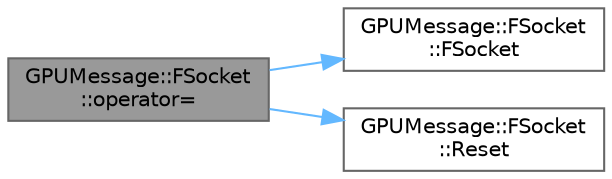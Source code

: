digraph "GPUMessage::FSocket::operator="
{
 // INTERACTIVE_SVG=YES
 // LATEX_PDF_SIZE
  bgcolor="transparent";
  edge [fontname=Helvetica,fontsize=10,labelfontname=Helvetica,labelfontsize=10];
  node [fontname=Helvetica,fontsize=10,shape=box,height=0.2,width=0.4];
  rankdir="LR";
  Node1 [id="Node000001",label="GPUMessage::FSocket\l::operator=",height=0.2,width=0.4,color="gray40", fillcolor="grey60", style="filled", fontcolor="black",tooltip=" "];
  Node1 -> Node2 [id="edge1_Node000001_Node000002",color="steelblue1",style="solid",tooltip=" "];
  Node2 [id="Node000002",label="GPUMessage::FSocket\l::FSocket",height=0.2,width=0.4,color="grey40", fillcolor="white", style="filled",URL="$db/d5e/classGPUMessage_1_1FSocket.html#a9080602fbb61e7cb22bc6e779a50c53e",tooltip=" "];
  Node1 -> Node3 [id="edge2_Node000001_Node000003",color="steelblue1",style="solid",tooltip=" "];
  Node3 [id="Node000003",label="GPUMessage::FSocket\l::Reset",height=0.2,width=0.4,color="grey40", fillcolor="white", style="filled",URL="$db/d5e/classGPUMessage_1_1FSocket.html#a386619a873efa3e0ae254410bfc4a4d4",tooltip=" "];
}
